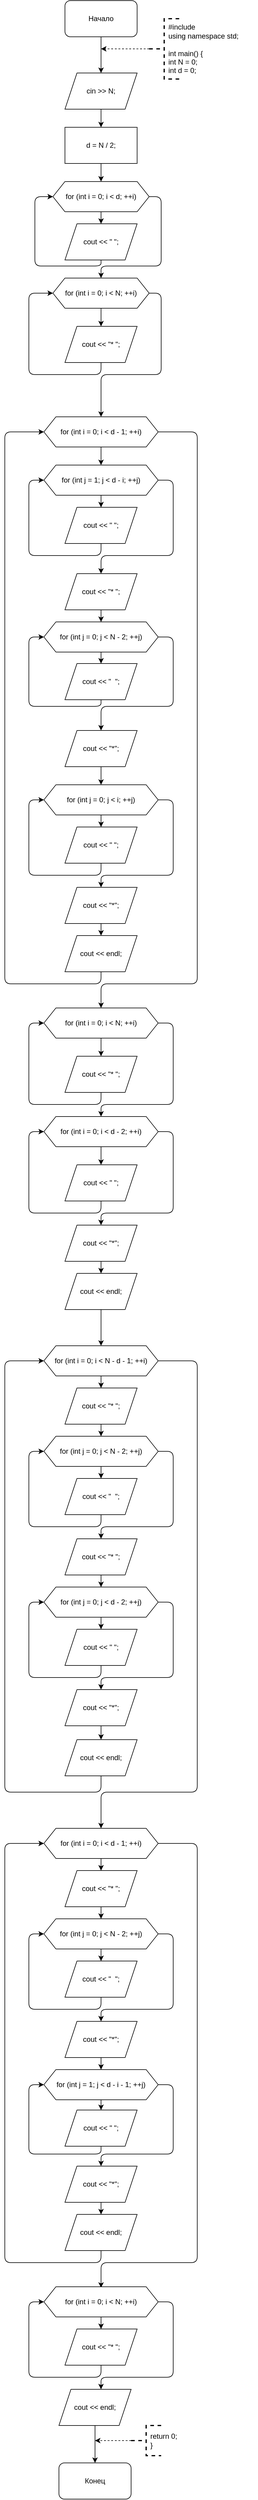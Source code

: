 <mxfile version="13.9.9" type="device"><diagram id="n40zAb88giddfgt1egTv" name="Страница 1"><mxGraphModel dx="1707" dy="987" grid="1" gridSize="10" guides="1" tooltips="1" connect="1" arrows="1" fold="1" page="1" pageScale="1" pageWidth="827" pageHeight="1169" math="0" shadow="0"><root><mxCell id="0"/><mxCell id="1" parent="0"/><mxCell id="HJaBAGuLUZN8oM18v5Si-8" style="edgeStyle=orthogonalEdgeStyle;rounded=0;orthogonalLoop=1;jettySize=auto;html=1;" edge="1" parent="1" source="HJaBAGuLUZN8oM18v5Si-1" target="HJaBAGuLUZN8oM18v5Si-2"><mxGeometry relative="1" as="geometry"/></mxCell><mxCell id="HJaBAGuLUZN8oM18v5Si-1" value="Начало" style="rounded=1;whiteSpace=wrap;html=1;" vertex="1" parent="1"><mxGeometry x="340" y="10" width="120" height="60" as="geometry"/></mxCell><mxCell id="HJaBAGuLUZN8oM18v5Si-9" style="edgeStyle=orthogonalEdgeStyle;rounded=0;orthogonalLoop=1;jettySize=auto;html=1;entryX=0.5;entryY=0;entryDx=0;entryDy=0;" edge="1" parent="1" source="HJaBAGuLUZN8oM18v5Si-2" target="HJaBAGuLUZN8oM18v5Si-3"><mxGeometry relative="1" as="geometry"/></mxCell><mxCell id="HJaBAGuLUZN8oM18v5Si-2" value="cin &amp;gt;&amp;gt; N;" style="shape=parallelogram;perimeter=parallelogramPerimeter;whiteSpace=wrap;html=1;fixedSize=1;" vertex="1" parent="1"><mxGeometry x="340" y="130" width="120" height="60" as="geometry"/></mxCell><mxCell id="HJaBAGuLUZN8oM18v5Si-10" style="edgeStyle=orthogonalEdgeStyle;rounded=0;orthogonalLoop=1;jettySize=auto;html=1;entryX=0.5;entryY=0;entryDx=0;entryDy=0;" edge="1" parent="1" source="HJaBAGuLUZN8oM18v5Si-3" target="HJaBAGuLUZN8oM18v5Si-4"><mxGeometry relative="1" as="geometry"/></mxCell><mxCell id="HJaBAGuLUZN8oM18v5Si-3" value="d = N / 2;" style="rounded=0;whiteSpace=wrap;html=1;" vertex="1" parent="1"><mxGeometry x="340" y="220" width="120" height="60" as="geometry"/></mxCell><mxCell id="HJaBAGuLUZN8oM18v5Si-11" style="edgeStyle=orthogonalEdgeStyle;rounded=0;orthogonalLoop=1;jettySize=auto;html=1;" edge="1" parent="1" source="HJaBAGuLUZN8oM18v5Si-4" target="HJaBAGuLUZN8oM18v5Si-5"><mxGeometry relative="1" as="geometry"/></mxCell><mxCell id="HJaBAGuLUZN8oM18v5Si-4" value="for (int i = 0; i &amp;lt; d; ++i)" style="shape=hexagon;perimeter=hexagonPerimeter2;whiteSpace=wrap;html=1;fixedSize=1;" vertex="1" parent="1"><mxGeometry x="320" y="310" width="160" height="50" as="geometry"/></mxCell><mxCell id="HJaBAGuLUZN8oM18v5Si-5" value="cout &amp;lt;&amp;lt; &quot; &quot;;" style="shape=parallelogram;perimeter=parallelogramPerimeter;whiteSpace=wrap;html=1;fixedSize=1;" vertex="1" parent="1"><mxGeometry x="340" y="380" width="120" height="60" as="geometry"/></mxCell><mxCell id="HJaBAGuLUZN8oM18v5Si-14" style="edgeStyle=orthogonalEdgeStyle;rounded=0;orthogonalLoop=1;jettySize=auto;html=1;" edge="1" parent="1" source="HJaBAGuLUZN8oM18v5Si-6" target="HJaBAGuLUZN8oM18v5Si-7"><mxGeometry relative="1" as="geometry"/></mxCell><mxCell id="HJaBAGuLUZN8oM18v5Si-6" value="for (int i = 0; i &amp;lt; N; ++i)" style="shape=hexagon;perimeter=hexagonPerimeter2;whiteSpace=wrap;html=1;fixedSize=1;" vertex="1" parent="1"><mxGeometry x="320" y="470" width="160" height="50" as="geometry"/></mxCell><mxCell id="HJaBAGuLUZN8oM18v5Si-7" value="cout &amp;lt;&amp;lt; &quot;* &quot;;" style="shape=parallelogram;perimeter=parallelogramPerimeter;whiteSpace=wrap;html=1;fixedSize=1;" vertex="1" parent="1"><mxGeometry x="340" y="550" width="120" height="60" as="geometry"/></mxCell><mxCell id="HJaBAGuLUZN8oM18v5Si-12" value="" style="endArrow=classic;html=1;exitX=0.5;exitY=1;exitDx=0;exitDy=0;entryX=0;entryY=0.5;entryDx=0;entryDy=0;" edge="1" parent="1" source="HJaBAGuLUZN8oM18v5Si-5" target="HJaBAGuLUZN8oM18v5Si-4"><mxGeometry width="50" height="50" relative="1" as="geometry"><mxPoint x="390" y="530" as="sourcePoint"/><mxPoint x="440" y="480" as="targetPoint"/><Array as="points"><mxPoint x="400" y="450"/><mxPoint x="290" y="450"/><mxPoint x="290" y="335"/></Array></mxGeometry></mxCell><mxCell id="HJaBAGuLUZN8oM18v5Si-13" value="" style="endArrow=classic;html=1;exitX=1;exitY=0.5;exitDx=0;exitDy=0;entryX=0.5;entryY=0;entryDx=0;entryDy=0;" edge="1" parent="1" source="HJaBAGuLUZN8oM18v5Si-4" target="HJaBAGuLUZN8oM18v5Si-6"><mxGeometry width="50" height="50" relative="1" as="geometry"><mxPoint x="390" y="530" as="sourcePoint"/><mxPoint x="440" y="480" as="targetPoint"/><Array as="points"><mxPoint x="500" y="335"/><mxPoint x="500" y="450"/><mxPoint x="400" y="450"/></Array></mxGeometry></mxCell><mxCell id="HJaBAGuLUZN8oM18v5Si-15" value="" style="endArrow=classic;html=1;exitX=0.5;exitY=1;exitDx=0;exitDy=0;entryX=0;entryY=0.5;entryDx=0;entryDy=0;" edge="1" parent="1" source="HJaBAGuLUZN8oM18v5Si-7" target="HJaBAGuLUZN8oM18v5Si-6"><mxGeometry width="50" height="50" relative="1" as="geometry"><mxPoint x="390" y="730" as="sourcePoint"/><mxPoint x="440" y="680" as="targetPoint"/><Array as="points"><mxPoint x="400" y="630"/><mxPoint x="280" y="630"/><mxPoint x="280" y="495"/></Array></mxGeometry></mxCell><mxCell id="HJaBAGuLUZN8oM18v5Si-21" style="edgeStyle=orthogonalEdgeStyle;rounded=0;orthogonalLoop=1;jettySize=auto;html=1;" edge="1" parent="1" source="HJaBAGuLUZN8oM18v5Si-16" target="HJaBAGuLUZN8oM18v5Si-19"><mxGeometry relative="1" as="geometry"/></mxCell><mxCell id="HJaBAGuLUZN8oM18v5Si-16" value="for (int i = 0; i &amp;lt; d - 1; ++i)" style="shape=hexagon;perimeter=hexagonPerimeter2;whiteSpace=wrap;html=1;fixedSize=1;" vertex="1" parent="1"><mxGeometry x="305" y="700" width="190" height="50" as="geometry"/></mxCell><mxCell id="HJaBAGuLUZN8oM18v5Si-17" value="" style="endArrow=classic;html=1;exitX=1;exitY=0.5;exitDx=0;exitDy=0;entryX=0.5;entryY=0;entryDx=0;entryDy=0;" edge="1" parent="1" source="HJaBAGuLUZN8oM18v5Si-6" target="HJaBAGuLUZN8oM18v5Si-16"><mxGeometry width="50" height="50" relative="1" as="geometry"><mxPoint x="390" y="730" as="sourcePoint"/><mxPoint x="440" y="680" as="targetPoint"/><Array as="points"><mxPoint x="500" y="495"/><mxPoint x="500" y="630"/><mxPoint x="400" y="630"/></Array></mxGeometry></mxCell><mxCell id="HJaBAGuLUZN8oM18v5Si-22" style="edgeStyle=orthogonalEdgeStyle;rounded=0;orthogonalLoop=1;jettySize=auto;html=1;" edge="1" parent="1" source="HJaBAGuLUZN8oM18v5Si-19" target="HJaBAGuLUZN8oM18v5Si-20"><mxGeometry relative="1" as="geometry"/></mxCell><mxCell id="HJaBAGuLUZN8oM18v5Si-19" value="for (int j = 1; j &amp;lt; d - i; ++j)" style="shape=hexagon;perimeter=hexagonPerimeter2;whiteSpace=wrap;html=1;fixedSize=1;" vertex="1" parent="1"><mxGeometry x="305" y="780" width="190" height="50" as="geometry"/></mxCell><mxCell id="HJaBAGuLUZN8oM18v5Si-20" value="cout &amp;lt;&amp;lt; &quot; &quot;;" style="shape=parallelogram;perimeter=parallelogramPerimeter;whiteSpace=wrap;html=1;fixedSize=1;" vertex="1" parent="1"><mxGeometry x="340" y="850" width="120" height="60" as="geometry"/></mxCell><mxCell id="HJaBAGuLUZN8oM18v5Si-23" value="" style="endArrow=classic;html=1;exitX=0.5;exitY=1;exitDx=0;exitDy=0;entryX=0;entryY=0.5;entryDx=0;entryDy=0;" edge="1" parent="1" source="HJaBAGuLUZN8oM18v5Si-20" target="HJaBAGuLUZN8oM18v5Si-19"><mxGeometry width="50" height="50" relative="1" as="geometry"><mxPoint x="390" y="1030" as="sourcePoint"/><mxPoint x="440" y="980" as="targetPoint"/><Array as="points"><mxPoint x="400" y="930"/><mxPoint x="280" y="930"/><mxPoint x="280" y="805"/></Array></mxGeometry></mxCell><mxCell id="HJaBAGuLUZN8oM18v5Si-24" value="" style="endArrow=classic;html=1;exitX=1;exitY=0.5;exitDx=0;exitDy=0;" edge="1" parent="1" source="HJaBAGuLUZN8oM18v5Si-19"><mxGeometry width="50" height="50" relative="1" as="geometry"><mxPoint x="390" y="930" as="sourcePoint"/><mxPoint x="400" y="960" as="targetPoint"/><Array as="points"><mxPoint x="520" y="805"/><mxPoint x="520" y="930"/><mxPoint x="400" y="930"/></Array></mxGeometry></mxCell><mxCell id="HJaBAGuLUZN8oM18v5Si-27" style="edgeStyle=orthogonalEdgeStyle;rounded=0;orthogonalLoop=1;jettySize=auto;html=1;" edge="1" parent="1" source="HJaBAGuLUZN8oM18v5Si-25" target="HJaBAGuLUZN8oM18v5Si-26"><mxGeometry relative="1" as="geometry"/></mxCell><mxCell id="HJaBAGuLUZN8oM18v5Si-25" value="cout &amp;lt;&amp;lt; &quot;* &quot;;" style="shape=parallelogram;perimeter=parallelogramPerimeter;whiteSpace=wrap;html=1;fixedSize=1;" vertex="1" parent="1"><mxGeometry x="340" y="960" width="120" height="60" as="geometry"/></mxCell><mxCell id="HJaBAGuLUZN8oM18v5Si-30" style="edgeStyle=orthogonalEdgeStyle;rounded=0;orthogonalLoop=1;jettySize=auto;html=1;entryX=0.5;entryY=0;entryDx=0;entryDy=0;" edge="1" parent="1" source="HJaBAGuLUZN8oM18v5Si-26" target="HJaBAGuLUZN8oM18v5Si-28"><mxGeometry relative="1" as="geometry"/></mxCell><mxCell id="HJaBAGuLUZN8oM18v5Si-26" value="for (int j = 0; j &amp;lt; N - 2; ++j)" style="shape=hexagon;perimeter=hexagonPerimeter2;whiteSpace=wrap;html=1;fixedSize=1;" vertex="1" parent="1"><mxGeometry x="305" y="1040" width="190" height="50" as="geometry"/></mxCell><mxCell id="HJaBAGuLUZN8oM18v5Si-28" value="cout &amp;lt;&amp;lt; &quot;&amp;nbsp; &quot;;" style="shape=parallelogram;perimeter=parallelogramPerimeter;whiteSpace=wrap;html=1;fixedSize=1;" vertex="1" parent="1"><mxGeometry x="340" y="1109" width="120" height="60" as="geometry"/></mxCell><mxCell id="HJaBAGuLUZN8oM18v5Si-37" style="edgeStyle=orthogonalEdgeStyle;rounded=0;orthogonalLoop=1;jettySize=auto;html=1;entryX=0.5;entryY=0;entryDx=0;entryDy=0;" edge="1" parent="1" source="HJaBAGuLUZN8oM18v5Si-29" target="HJaBAGuLUZN8oM18v5Si-33"><mxGeometry relative="1" as="geometry"/></mxCell><mxCell id="HJaBAGuLUZN8oM18v5Si-29" value="cout &amp;lt;&amp;lt; &quot;*&quot;;" style="shape=parallelogram;perimeter=parallelogramPerimeter;whiteSpace=wrap;html=1;fixedSize=1;" vertex="1" parent="1"><mxGeometry x="340" y="1220" width="120" height="60" as="geometry"/></mxCell><mxCell id="HJaBAGuLUZN8oM18v5Si-31" value="" style="endArrow=classic;html=1;exitX=0.5;exitY=1;exitDx=0;exitDy=0;entryX=0;entryY=0.5;entryDx=0;entryDy=0;" edge="1" parent="1" source="HJaBAGuLUZN8oM18v5Si-28" target="HJaBAGuLUZN8oM18v5Si-26"><mxGeometry width="50" height="50" relative="1" as="geometry"><mxPoint x="390" y="1230" as="sourcePoint"/><mxPoint x="440" y="1180" as="targetPoint"/><Array as="points"><mxPoint x="400" y="1180"/><mxPoint x="280" y="1180"/><mxPoint x="280" y="1065"/></Array></mxGeometry></mxCell><mxCell id="HJaBAGuLUZN8oM18v5Si-32" value="" style="endArrow=classic;html=1;exitX=1;exitY=0.5;exitDx=0;exitDy=0;entryX=0.5;entryY=0;entryDx=0;entryDy=0;" edge="1" parent="1" source="HJaBAGuLUZN8oM18v5Si-26" target="HJaBAGuLUZN8oM18v5Si-29"><mxGeometry width="50" height="50" relative="1" as="geometry"><mxPoint x="390" y="1230" as="sourcePoint"/><mxPoint x="440" y="1180" as="targetPoint"/><Array as="points"><mxPoint x="520" y="1065"/><mxPoint x="520" y="1180"/><mxPoint x="400" y="1180"/></Array></mxGeometry></mxCell><mxCell id="HJaBAGuLUZN8oM18v5Si-38" style="edgeStyle=orthogonalEdgeStyle;rounded=0;orthogonalLoop=1;jettySize=auto;html=1;" edge="1" parent="1" source="HJaBAGuLUZN8oM18v5Si-33" target="HJaBAGuLUZN8oM18v5Si-34"><mxGeometry relative="1" as="geometry"/></mxCell><mxCell id="HJaBAGuLUZN8oM18v5Si-33" value="for (int j = 0; j &amp;lt; i; ++j)" style="shape=hexagon;perimeter=hexagonPerimeter2;whiteSpace=wrap;html=1;fixedSize=1;" vertex="1" parent="1"><mxGeometry x="305" y="1310" width="190" height="50" as="geometry"/></mxCell><mxCell id="HJaBAGuLUZN8oM18v5Si-34" value="cout &amp;lt;&amp;lt; &quot; &quot;;" style="shape=parallelogram;perimeter=parallelogramPerimeter;whiteSpace=wrap;html=1;fixedSize=1;" vertex="1" parent="1"><mxGeometry x="340" y="1380" width="120" height="60" as="geometry"/></mxCell><mxCell id="HJaBAGuLUZN8oM18v5Si-41" style="edgeStyle=orthogonalEdgeStyle;rounded=0;orthogonalLoop=1;jettySize=auto;html=1;" edge="1" parent="1" source="HJaBAGuLUZN8oM18v5Si-35" target="HJaBAGuLUZN8oM18v5Si-36"><mxGeometry relative="1" as="geometry"/></mxCell><mxCell id="HJaBAGuLUZN8oM18v5Si-35" value="cout &amp;lt;&amp;lt; &quot;*&quot;;" style="shape=parallelogram;perimeter=parallelogramPerimeter;whiteSpace=wrap;html=1;fixedSize=1;" vertex="1" parent="1"><mxGeometry x="340" y="1480" width="120" height="60" as="geometry"/></mxCell><mxCell id="HJaBAGuLUZN8oM18v5Si-36" value="cout &amp;lt;&amp;lt; endl;" style="shape=parallelogram;perimeter=parallelogramPerimeter;whiteSpace=wrap;html=1;fixedSize=1;" vertex="1" parent="1"><mxGeometry x="340" y="1560" width="120" height="60" as="geometry"/></mxCell><mxCell id="HJaBAGuLUZN8oM18v5Si-39" value="" style="endArrow=classic;html=1;exitX=0.5;exitY=1;exitDx=0;exitDy=0;entryX=0;entryY=0.5;entryDx=0;entryDy=0;" edge="1" parent="1" source="HJaBAGuLUZN8oM18v5Si-34" target="HJaBAGuLUZN8oM18v5Si-33"><mxGeometry width="50" height="50" relative="1" as="geometry"><mxPoint x="390" y="1460" as="sourcePoint"/><mxPoint x="440" y="1410" as="targetPoint"/><Array as="points"><mxPoint x="400" y="1460"/><mxPoint x="280" y="1460"/><mxPoint x="280" y="1335"/></Array></mxGeometry></mxCell><mxCell id="HJaBAGuLUZN8oM18v5Si-40" value="" style="endArrow=classic;html=1;exitX=1;exitY=0.5;exitDx=0;exitDy=0;entryX=0.5;entryY=0;entryDx=0;entryDy=0;" edge="1" parent="1" source="HJaBAGuLUZN8oM18v5Si-33" target="HJaBAGuLUZN8oM18v5Si-35"><mxGeometry width="50" height="50" relative="1" as="geometry"><mxPoint x="390" y="1460" as="sourcePoint"/><mxPoint x="440" y="1410" as="targetPoint"/><Array as="points"><mxPoint x="520" y="1335"/><mxPoint x="520" y="1460"/><mxPoint x="400" y="1460"/></Array></mxGeometry></mxCell><mxCell id="HJaBAGuLUZN8oM18v5Si-42" value="" style="endArrow=classic;html=1;exitX=0.5;exitY=1;exitDx=0;exitDy=0;entryX=0;entryY=0.5;entryDx=0;entryDy=0;" edge="1" parent="1" source="HJaBAGuLUZN8oM18v5Si-36" target="HJaBAGuLUZN8oM18v5Si-16"><mxGeometry width="50" height="50" relative="1" as="geometry"><mxPoint x="390" y="1560" as="sourcePoint"/><mxPoint x="440" y="1510" as="targetPoint"/><Array as="points"><mxPoint x="400" y="1640"/><mxPoint x="240" y="1640"/><mxPoint x="240" y="725"/></Array></mxGeometry></mxCell><mxCell id="HJaBAGuLUZN8oM18v5Si-43" value="" style="endArrow=classic;html=1;exitX=1;exitY=0.5;exitDx=0;exitDy=0;" edge="1" parent="1" source="HJaBAGuLUZN8oM18v5Si-16"><mxGeometry width="50" height="50" relative="1" as="geometry"><mxPoint x="390" y="880" as="sourcePoint"/><mxPoint x="400" y="1680" as="targetPoint"/><Array as="points"><mxPoint x="560" y="725"/><mxPoint x="560" y="1640"/><mxPoint x="400" y="1640"/></Array></mxGeometry></mxCell><mxCell id="HJaBAGuLUZN8oM18v5Si-46" style="edgeStyle=orthogonalEdgeStyle;rounded=0;orthogonalLoop=1;jettySize=auto;html=1;" edge="1" parent="1" source="HJaBAGuLUZN8oM18v5Si-44" target="HJaBAGuLUZN8oM18v5Si-45"><mxGeometry relative="1" as="geometry"/></mxCell><mxCell id="HJaBAGuLUZN8oM18v5Si-44" value="for (int i = 0; i &amp;lt; N; ++i)" style="shape=hexagon;perimeter=hexagonPerimeter2;whiteSpace=wrap;html=1;fixedSize=1;" vertex="1" parent="1"><mxGeometry x="305" y="1680" width="190" height="50" as="geometry"/></mxCell><mxCell id="HJaBAGuLUZN8oM18v5Si-45" value="cout &amp;lt;&amp;lt; &quot;* &quot;;" style="shape=parallelogram;perimeter=parallelogramPerimeter;whiteSpace=wrap;html=1;fixedSize=1;" vertex="1" parent="1"><mxGeometry x="340" y="1760" width="120" height="60" as="geometry"/></mxCell><mxCell id="HJaBAGuLUZN8oM18v5Si-47" value="" style="endArrow=classic;html=1;exitX=0.5;exitY=1;exitDx=0;exitDy=0;entryX=0;entryY=0.5;entryDx=0;entryDy=0;" edge="1" parent="1" source="HJaBAGuLUZN8oM18v5Si-45" target="HJaBAGuLUZN8oM18v5Si-44"><mxGeometry width="50" height="50" relative="1" as="geometry"><mxPoint x="390" y="1800" as="sourcePoint"/><mxPoint x="440" y="1750" as="targetPoint"/><Array as="points"><mxPoint x="400" y="1840"/><mxPoint x="280" y="1840"/><mxPoint x="280" y="1705"/></Array></mxGeometry></mxCell><mxCell id="HJaBAGuLUZN8oM18v5Si-48" value="" style="endArrow=classic;html=1;exitX=1;exitY=0.5;exitDx=0;exitDy=0;" edge="1" parent="1" source="HJaBAGuLUZN8oM18v5Si-44"><mxGeometry width="50" height="50" relative="1" as="geometry"><mxPoint x="390" y="1800" as="sourcePoint"/><mxPoint x="400" y="1860" as="targetPoint"/><Array as="points"><mxPoint x="520" y="1705"/><mxPoint x="520" y="1840"/><mxPoint x="400" y="1840"/></Array></mxGeometry></mxCell><mxCell id="HJaBAGuLUZN8oM18v5Si-51" style="edgeStyle=orthogonalEdgeStyle;rounded=0;orthogonalLoop=1;jettySize=auto;html=1;" edge="1" parent="1" source="HJaBAGuLUZN8oM18v5Si-49" target="HJaBAGuLUZN8oM18v5Si-50"><mxGeometry relative="1" as="geometry"/></mxCell><mxCell id="HJaBAGuLUZN8oM18v5Si-49" value="for (int i = 0; i &amp;lt; d - 2; ++i)" style="shape=hexagon;perimeter=hexagonPerimeter2;whiteSpace=wrap;html=1;fixedSize=1;" vertex="1" parent="1"><mxGeometry x="305" y="1860" width="190" height="50" as="geometry"/></mxCell><mxCell id="HJaBAGuLUZN8oM18v5Si-50" value="cout &amp;lt;&amp;lt; &quot; &quot;;" style="shape=parallelogram;perimeter=parallelogramPerimeter;whiteSpace=wrap;html=1;fixedSize=1;" vertex="1" parent="1"><mxGeometry x="340" y="1940" width="120" height="60" as="geometry"/></mxCell><mxCell id="HJaBAGuLUZN8oM18v5Si-52" value="" style="endArrow=classic;html=1;exitX=0.5;exitY=1;exitDx=0;exitDy=0;entryX=0;entryY=0.5;entryDx=0;entryDy=0;" edge="1" parent="1" source="HJaBAGuLUZN8oM18v5Si-50" target="HJaBAGuLUZN8oM18v5Si-49"><mxGeometry width="50" height="50" relative="1" as="geometry"><mxPoint x="390" y="1930" as="sourcePoint"/><mxPoint x="440" y="1880" as="targetPoint"/><Array as="points"><mxPoint x="400" y="2020"/><mxPoint x="280" y="2020"/><mxPoint x="280" y="1885"/></Array></mxGeometry></mxCell><mxCell id="HJaBAGuLUZN8oM18v5Si-53" value="" style="endArrow=classic;html=1;exitX=1;exitY=0.5;exitDx=0;exitDy=0;" edge="1" parent="1" source="HJaBAGuLUZN8oM18v5Si-49"><mxGeometry width="50" height="50" relative="1" as="geometry"><mxPoint x="390" y="1930" as="sourcePoint"/><mxPoint x="400" y="2040" as="targetPoint"/><Array as="points"><mxPoint x="520" y="1885"/><mxPoint x="520" y="2020"/><mxPoint x="400" y="2020"/></Array></mxGeometry></mxCell><mxCell id="HJaBAGuLUZN8oM18v5Si-56" style="edgeStyle=orthogonalEdgeStyle;rounded=0;orthogonalLoop=1;jettySize=auto;html=1;" edge="1" parent="1" source="HJaBAGuLUZN8oM18v5Si-54" target="HJaBAGuLUZN8oM18v5Si-55"><mxGeometry relative="1" as="geometry"/></mxCell><mxCell id="HJaBAGuLUZN8oM18v5Si-54" value="cout &amp;lt;&amp;lt; &quot;*&quot;;" style="shape=parallelogram;perimeter=parallelogramPerimeter;whiteSpace=wrap;html=1;fixedSize=1;" vertex="1" parent="1"><mxGeometry x="340" y="2040" width="120" height="60" as="geometry"/></mxCell><mxCell id="HJaBAGuLUZN8oM18v5Si-59" style="edgeStyle=orthogonalEdgeStyle;rounded=0;orthogonalLoop=1;jettySize=auto;html=1;entryX=0.5;entryY=0;entryDx=0;entryDy=0;" edge="1" parent="1" source="HJaBAGuLUZN8oM18v5Si-55" target="HJaBAGuLUZN8oM18v5Si-58"><mxGeometry relative="1" as="geometry"/></mxCell><mxCell id="HJaBAGuLUZN8oM18v5Si-55" value="cout &amp;lt;&amp;lt; endl;" style="shape=parallelogram;perimeter=parallelogramPerimeter;whiteSpace=wrap;html=1;fixedSize=1;" vertex="1" parent="1"><mxGeometry x="340" y="2120" width="120" height="60" as="geometry"/></mxCell><mxCell id="HJaBAGuLUZN8oM18v5Si-63" style="edgeStyle=orthogonalEdgeStyle;rounded=0;orthogonalLoop=1;jettySize=auto;html=1;" edge="1" parent="1" source="HJaBAGuLUZN8oM18v5Si-58" target="HJaBAGuLUZN8oM18v5Si-60"><mxGeometry relative="1" as="geometry"/></mxCell><mxCell id="HJaBAGuLUZN8oM18v5Si-58" value="for (int i = 0; i &amp;lt; N - d - 1; ++i)" style="shape=hexagon;perimeter=hexagonPerimeter2;whiteSpace=wrap;html=1;fixedSize=1;" vertex="1" parent="1"><mxGeometry x="305" y="2240" width="190" height="50" as="geometry"/></mxCell><mxCell id="HJaBAGuLUZN8oM18v5Si-64" style="edgeStyle=orthogonalEdgeStyle;rounded=0;orthogonalLoop=1;jettySize=auto;html=1;" edge="1" parent="1" source="HJaBAGuLUZN8oM18v5Si-60" target="HJaBAGuLUZN8oM18v5Si-61"><mxGeometry relative="1" as="geometry"/></mxCell><mxCell id="HJaBAGuLUZN8oM18v5Si-60" value="cout &amp;lt;&amp;lt; &quot;* &quot;;" style="shape=parallelogram;perimeter=parallelogramPerimeter;whiteSpace=wrap;html=1;fixedSize=1;" vertex="1" parent="1"><mxGeometry x="340" y="2310" width="120" height="60" as="geometry"/></mxCell><mxCell id="HJaBAGuLUZN8oM18v5Si-65" style="edgeStyle=orthogonalEdgeStyle;rounded=0;orthogonalLoop=1;jettySize=auto;html=1;" edge="1" parent="1" source="HJaBAGuLUZN8oM18v5Si-61" target="HJaBAGuLUZN8oM18v5Si-62"><mxGeometry relative="1" as="geometry"/></mxCell><mxCell id="HJaBAGuLUZN8oM18v5Si-61" value="for (int j = 0; j &amp;lt; N - 2; ++j)" style="shape=hexagon;perimeter=hexagonPerimeter2;whiteSpace=wrap;html=1;fixedSize=1;" vertex="1" parent="1"><mxGeometry x="305" y="2390" width="190" height="50" as="geometry"/></mxCell><mxCell id="HJaBAGuLUZN8oM18v5Si-62" value="cout &amp;lt;&amp;lt; &quot;&amp;nbsp; &quot;;" style="shape=parallelogram;perimeter=parallelogramPerimeter;whiteSpace=wrap;html=1;fixedSize=1;" vertex="1" parent="1"><mxGeometry x="340" y="2460" width="120" height="60" as="geometry"/></mxCell><mxCell id="HJaBAGuLUZN8oM18v5Si-66" value="" style="endArrow=classic;html=1;exitX=0.5;exitY=1;exitDx=0;exitDy=0;entryX=0;entryY=0.5;entryDx=0;entryDy=0;" edge="1" parent="1" source="HJaBAGuLUZN8oM18v5Si-62" target="HJaBAGuLUZN8oM18v5Si-61"><mxGeometry width="50" height="50" relative="1" as="geometry"><mxPoint x="390" y="2420" as="sourcePoint"/><mxPoint x="440" y="2370" as="targetPoint"/><Array as="points"><mxPoint x="400" y="2540"/><mxPoint x="280" y="2540"/><mxPoint x="280" y="2415"/></Array></mxGeometry></mxCell><mxCell id="HJaBAGuLUZN8oM18v5Si-70" style="edgeStyle=orthogonalEdgeStyle;rounded=0;orthogonalLoop=1;jettySize=auto;html=1;" edge="1" parent="1" source="HJaBAGuLUZN8oM18v5Si-67" target="HJaBAGuLUZN8oM18v5Si-69"><mxGeometry relative="1" as="geometry"/></mxCell><mxCell id="HJaBAGuLUZN8oM18v5Si-67" value="cout &amp;lt;&amp;lt; &quot;* &quot;;" style="shape=parallelogram;perimeter=parallelogramPerimeter;whiteSpace=wrap;html=1;fixedSize=1;" vertex="1" parent="1"><mxGeometry x="340" y="2560" width="120" height="60" as="geometry"/></mxCell><mxCell id="HJaBAGuLUZN8oM18v5Si-68" value="" style="endArrow=classic;html=1;exitX=1;exitY=0.5;exitDx=0;exitDy=0;entryX=0.5;entryY=0;entryDx=0;entryDy=0;" edge="1" parent="1" source="HJaBAGuLUZN8oM18v5Si-61" target="HJaBAGuLUZN8oM18v5Si-67"><mxGeometry width="50" height="50" relative="1" as="geometry"><mxPoint x="390" y="2520" as="sourcePoint"/><mxPoint x="440" y="2470" as="targetPoint"/><Array as="points"><mxPoint x="520" y="2415"/><mxPoint x="520" y="2540"/><mxPoint x="400" y="2540"/></Array></mxGeometry></mxCell><mxCell id="HJaBAGuLUZN8oM18v5Si-72" style="edgeStyle=orthogonalEdgeStyle;rounded=0;orthogonalLoop=1;jettySize=auto;html=1;" edge="1" parent="1" source="HJaBAGuLUZN8oM18v5Si-69" target="HJaBAGuLUZN8oM18v5Si-71"><mxGeometry relative="1" as="geometry"/></mxCell><mxCell id="HJaBAGuLUZN8oM18v5Si-69" value="for (int j = 0; j &amp;lt; d - 2; ++j)" style="shape=hexagon;perimeter=hexagonPerimeter2;whiteSpace=wrap;html=1;fixedSize=1;" vertex="1" parent="1"><mxGeometry x="305" y="2640" width="190" height="50" as="geometry"/></mxCell><mxCell id="HJaBAGuLUZN8oM18v5Si-71" value="cout &amp;lt;&amp;lt; &quot; &quot;;" style="shape=parallelogram;perimeter=parallelogramPerimeter;whiteSpace=wrap;html=1;fixedSize=1;" vertex="1" parent="1"><mxGeometry x="340" y="2710" width="120" height="60" as="geometry"/></mxCell><mxCell id="HJaBAGuLUZN8oM18v5Si-75" style="edgeStyle=orthogonalEdgeStyle;rounded=0;orthogonalLoop=1;jettySize=auto;html=1;entryX=0.5;entryY=0;entryDx=0;entryDy=0;" edge="1" parent="1" source="HJaBAGuLUZN8oM18v5Si-73" target="HJaBAGuLUZN8oM18v5Si-74"><mxGeometry relative="1" as="geometry"/></mxCell><mxCell id="HJaBAGuLUZN8oM18v5Si-73" value="cout &amp;lt;&amp;lt; &quot;*&quot;;" style="shape=parallelogram;perimeter=parallelogramPerimeter;whiteSpace=wrap;html=1;fixedSize=1;" vertex="1" parent="1"><mxGeometry x="340" y="2810" width="120" height="60" as="geometry"/></mxCell><mxCell id="HJaBAGuLUZN8oM18v5Si-74" value="cout &amp;lt;&amp;lt; endl;" style="shape=parallelogram;perimeter=parallelogramPerimeter;whiteSpace=wrap;html=1;fixedSize=1;" vertex="1" parent="1"><mxGeometry x="340" y="2893" width="120" height="60" as="geometry"/></mxCell><mxCell id="HJaBAGuLUZN8oM18v5Si-76" value="" style="endArrow=classic;html=1;exitX=0.5;exitY=1;exitDx=0;exitDy=0;entryX=0;entryY=0.5;entryDx=0;entryDy=0;" edge="1" parent="1" source="HJaBAGuLUZN8oM18v5Si-71" target="HJaBAGuLUZN8oM18v5Si-69"><mxGeometry width="50" height="50" relative="1" as="geometry"><mxPoint x="390" y="2790" as="sourcePoint"/><mxPoint x="440" y="2740" as="targetPoint"/><Array as="points"><mxPoint x="400" y="2790"/><mxPoint x="280" y="2790"/><mxPoint x="280" y="2665"/></Array></mxGeometry></mxCell><mxCell id="HJaBAGuLUZN8oM18v5Si-77" value="" style="endArrow=classic;html=1;exitX=1;exitY=0.5;exitDx=0;exitDy=0;entryX=0.5;entryY=0;entryDx=0;entryDy=0;" edge="1" parent="1" source="HJaBAGuLUZN8oM18v5Si-69" target="HJaBAGuLUZN8oM18v5Si-73"><mxGeometry width="50" height="50" relative="1" as="geometry"><mxPoint x="390" y="2790" as="sourcePoint"/><mxPoint x="440" y="2740" as="targetPoint"/><Array as="points"><mxPoint x="520" y="2665"/><mxPoint x="520" y="2790"/><mxPoint x="400" y="2790"/></Array></mxGeometry></mxCell><mxCell id="HJaBAGuLUZN8oM18v5Si-78" value="" style="endArrow=classic;html=1;exitX=0.5;exitY=1;exitDx=0;exitDy=0;entryX=0;entryY=0.5;entryDx=0;entryDy=0;" edge="1" parent="1" source="HJaBAGuLUZN8oM18v5Si-74" target="HJaBAGuLUZN8oM18v5Si-58"><mxGeometry width="50" height="50" relative="1" as="geometry"><mxPoint x="390" y="2890" as="sourcePoint"/><mxPoint x="440" y="2840" as="targetPoint"/><Array as="points"><mxPoint x="400" y="2980"/><mxPoint x="240" y="2980"/><mxPoint x="240" y="2265"/></Array></mxGeometry></mxCell><mxCell id="HJaBAGuLUZN8oM18v5Si-79" value="" style="endArrow=classic;html=1;exitX=1;exitY=0.5;exitDx=0;exitDy=0;" edge="1" parent="1" source="HJaBAGuLUZN8oM18v5Si-58"><mxGeometry width="50" height="50" relative="1" as="geometry"><mxPoint x="390" y="2770" as="sourcePoint"/><mxPoint x="400" y="3040" as="targetPoint"/><Array as="points"><mxPoint x="560" y="2265"/><mxPoint x="560" y="2980"/><mxPoint x="400" y="2980"/></Array></mxGeometry></mxCell><mxCell id="HJaBAGuLUZN8oM18v5Si-84" style="edgeStyle=orthogonalEdgeStyle;rounded=0;orthogonalLoop=1;jettySize=auto;html=1;" edge="1" parent="1" source="HJaBAGuLUZN8oM18v5Si-80" target="HJaBAGuLUZN8oM18v5Si-81"><mxGeometry relative="1" as="geometry"/></mxCell><mxCell id="HJaBAGuLUZN8oM18v5Si-80" value="for (int i = 0; i &amp;lt; d - 1; ++i)" style="shape=hexagon;perimeter=hexagonPerimeter2;whiteSpace=wrap;html=1;fixedSize=1;" vertex="1" parent="1"><mxGeometry x="305" y="3040" width="190" height="50" as="geometry"/></mxCell><mxCell id="HJaBAGuLUZN8oM18v5Si-85" style="edgeStyle=orthogonalEdgeStyle;rounded=0;orthogonalLoop=1;jettySize=auto;html=1;" edge="1" parent="1" source="HJaBAGuLUZN8oM18v5Si-81" target="HJaBAGuLUZN8oM18v5Si-82"><mxGeometry relative="1" as="geometry"/></mxCell><mxCell id="HJaBAGuLUZN8oM18v5Si-81" value="cout &amp;lt;&amp;lt; &quot;* &quot;;" style="shape=parallelogram;perimeter=parallelogramPerimeter;whiteSpace=wrap;html=1;fixedSize=1;" vertex="1" parent="1"><mxGeometry x="340" y="3110" width="120" height="60" as="geometry"/></mxCell><mxCell id="HJaBAGuLUZN8oM18v5Si-86" style="edgeStyle=orthogonalEdgeStyle;rounded=0;orthogonalLoop=1;jettySize=auto;html=1;" edge="1" parent="1" source="HJaBAGuLUZN8oM18v5Si-82" target="HJaBAGuLUZN8oM18v5Si-83"><mxGeometry relative="1" as="geometry"/></mxCell><mxCell id="HJaBAGuLUZN8oM18v5Si-82" value="for (int j = 0; j &amp;lt; N - 2; ++j)" style="shape=hexagon;perimeter=hexagonPerimeter2;whiteSpace=wrap;html=1;fixedSize=1;" vertex="1" parent="1"><mxGeometry x="305" y="3190" width="190" height="50" as="geometry"/></mxCell><mxCell id="HJaBAGuLUZN8oM18v5Si-83" value="cout &amp;lt;&amp;lt; &quot;&amp;nbsp; &quot;;" style="shape=parallelogram;perimeter=parallelogramPerimeter;whiteSpace=wrap;html=1;fixedSize=1;" vertex="1" parent="1"><mxGeometry x="340" y="3260" width="120" height="60" as="geometry"/></mxCell><mxCell id="HJaBAGuLUZN8oM18v5Si-91" style="edgeStyle=orthogonalEdgeStyle;rounded=0;orthogonalLoop=1;jettySize=auto;html=1;" edge="1" parent="1" source="HJaBAGuLUZN8oM18v5Si-87" target="HJaBAGuLUZN8oM18v5Si-90"><mxGeometry relative="1" as="geometry"/></mxCell><mxCell id="HJaBAGuLUZN8oM18v5Si-87" value="cout &amp;lt;&amp;lt; &quot;*&quot;;" style="shape=parallelogram;perimeter=parallelogramPerimeter;whiteSpace=wrap;html=1;fixedSize=1;" vertex="1" parent="1"><mxGeometry x="340" y="3360" width="120" height="60" as="geometry"/></mxCell><mxCell id="HJaBAGuLUZN8oM18v5Si-88" value="" style="endArrow=classic;html=1;exitX=0.5;exitY=1;exitDx=0;exitDy=0;entryX=0;entryY=0.5;entryDx=0;entryDy=0;" edge="1" parent="1" source="HJaBAGuLUZN8oM18v5Si-83" target="HJaBAGuLUZN8oM18v5Si-82"><mxGeometry width="50" height="50" relative="1" as="geometry"><mxPoint x="390" y="3400" as="sourcePoint"/><mxPoint x="440" y="3350" as="targetPoint"/><Array as="points"><mxPoint x="400" y="3340"/><mxPoint x="280" y="3340"/><mxPoint x="280" y="3215"/></Array></mxGeometry></mxCell><mxCell id="HJaBAGuLUZN8oM18v5Si-89" value="" style="endArrow=classic;html=1;exitX=1;exitY=0.5;exitDx=0;exitDy=0;entryX=0.5;entryY=0;entryDx=0;entryDy=0;" edge="1" parent="1" source="HJaBAGuLUZN8oM18v5Si-82" target="HJaBAGuLUZN8oM18v5Si-87"><mxGeometry width="50" height="50" relative="1" as="geometry"><mxPoint x="390" y="3400" as="sourcePoint"/><mxPoint x="440" y="3350" as="targetPoint"/><Array as="points"><mxPoint x="520" y="3215"/><mxPoint x="520" y="3340"/><mxPoint x="400" y="3340"/></Array></mxGeometry></mxCell><mxCell id="HJaBAGuLUZN8oM18v5Si-93" style="edgeStyle=orthogonalEdgeStyle;rounded=0;orthogonalLoop=1;jettySize=auto;html=1;entryX=0.5;entryY=0;entryDx=0;entryDy=0;" edge="1" parent="1" source="HJaBAGuLUZN8oM18v5Si-90" target="HJaBAGuLUZN8oM18v5Si-92"><mxGeometry relative="1" as="geometry"/></mxCell><mxCell id="HJaBAGuLUZN8oM18v5Si-90" value="for (int j = 1; j &amp;lt; d - i - 1; ++j)" style="shape=hexagon;perimeter=hexagonPerimeter2;whiteSpace=wrap;html=1;fixedSize=1;" vertex="1" parent="1"><mxGeometry x="305" y="3440" width="190" height="50" as="geometry"/></mxCell><mxCell id="HJaBAGuLUZN8oM18v5Si-92" value="cout &amp;lt;&amp;lt; &quot; &quot;;" style="shape=parallelogram;perimeter=parallelogramPerimeter;whiteSpace=wrap;html=1;fixedSize=1;" vertex="1" parent="1"><mxGeometry x="340" y="3507" width="120" height="60" as="geometry"/></mxCell><mxCell id="HJaBAGuLUZN8oM18v5Si-96" style="edgeStyle=orthogonalEdgeStyle;rounded=0;orthogonalLoop=1;jettySize=auto;html=1;entryX=0.5;entryY=0;entryDx=0;entryDy=0;" edge="1" parent="1" source="HJaBAGuLUZN8oM18v5Si-94" target="HJaBAGuLUZN8oM18v5Si-95"><mxGeometry relative="1" as="geometry"/></mxCell><mxCell id="HJaBAGuLUZN8oM18v5Si-94" value="cout &amp;lt;&amp;lt; &quot;*&quot;;" style="shape=parallelogram;perimeter=parallelogramPerimeter;whiteSpace=wrap;html=1;fixedSize=1;" vertex="1" parent="1"><mxGeometry x="340" y="3600" width="120" height="60" as="geometry"/></mxCell><mxCell id="HJaBAGuLUZN8oM18v5Si-95" value="cout &amp;lt;&amp;lt; endl;" style="shape=parallelogram;perimeter=parallelogramPerimeter;whiteSpace=wrap;html=1;fixedSize=1;" vertex="1" parent="1"><mxGeometry x="340" y="3680" width="120" height="60" as="geometry"/></mxCell><mxCell id="HJaBAGuLUZN8oM18v5Si-97" value="" style="endArrow=classic;html=1;exitX=0.5;exitY=1;exitDx=0;exitDy=0;entryX=0;entryY=0.5;entryDx=0;entryDy=0;" edge="1" parent="1" source="HJaBAGuLUZN8oM18v5Si-92" target="HJaBAGuLUZN8oM18v5Si-90"><mxGeometry width="50" height="50" relative="1" as="geometry"><mxPoint x="390" y="3600" as="sourcePoint"/><mxPoint x="440" y="3550" as="targetPoint"/><Array as="points"><mxPoint x="400" y="3580"/><mxPoint x="280" y="3580"/><mxPoint x="280" y="3465"/></Array></mxGeometry></mxCell><mxCell id="HJaBAGuLUZN8oM18v5Si-98" value="" style="endArrow=classic;html=1;exitX=1;exitY=0.5;exitDx=0;exitDy=0;entryX=0.5;entryY=0;entryDx=0;entryDy=0;" edge="1" parent="1" source="HJaBAGuLUZN8oM18v5Si-90" target="HJaBAGuLUZN8oM18v5Si-94"><mxGeometry width="50" height="50" relative="1" as="geometry"><mxPoint x="390" y="3600" as="sourcePoint"/><mxPoint x="440" y="3550" as="targetPoint"/><Array as="points"><mxPoint x="520" y="3465"/><mxPoint x="520" y="3580"/><mxPoint x="400" y="3580"/></Array></mxGeometry></mxCell><mxCell id="HJaBAGuLUZN8oM18v5Si-99" value="" style="endArrow=classic;html=1;exitX=0.5;exitY=1;exitDx=0;exitDy=0;entryX=0;entryY=0.5;entryDx=0;entryDy=0;" edge="1" parent="1" source="HJaBAGuLUZN8oM18v5Si-95" target="HJaBAGuLUZN8oM18v5Si-80"><mxGeometry width="50" height="50" relative="1" as="geometry"><mxPoint x="390" y="3600" as="sourcePoint"/><mxPoint x="440" y="3550" as="targetPoint"/><Array as="points"><mxPoint x="400" y="3760"/><mxPoint x="240" y="3760"/><mxPoint x="240" y="3065"/></Array></mxGeometry></mxCell><mxCell id="HJaBAGuLUZN8oM18v5Si-100" value="" style="endArrow=classic;html=1;exitX=1;exitY=0.5;exitDx=0;exitDy=0;" edge="1" parent="1" source="HJaBAGuLUZN8oM18v5Si-80"><mxGeometry width="50" height="50" relative="1" as="geometry"><mxPoint x="390" y="3240" as="sourcePoint"/><mxPoint x="400" y="3801.6" as="targetPoint"/><Array as="points"><mxPoint x="560" y="3065"/><mxPoint x="560" y="3760"/><mxPoint x="400" y="3760"/></Array></mxGeometry></mxCell><mxCell id="HJaBAGuLUZN8oM18v5Si-103" style="edgeStyle=orthogonalEdgeStyle;rounded=0;orthogonalLoop=1;jettySize=auto;html=1;" edge="1" parent="1" source="HJaBAGuLUZN8oM18v5Si-101" target="HJaBAGuLUZN8oM18v5Si-102"><mxGeometry relative="1" as="geometry"/></mxCell><mxCell id="HJaBAGuLUZN8oM18v5Si-101" value="for (int i = 0; i &amp;lt; N; ++i)" style="shape=hexagon;perimeter=hexagonPerimeter2;whiteSpace=wrap;html=1;fixedSize=1;" vertex="1" parent="1"><mxGeometry x="305" y="3800" width="190" height="50" as="geometry"/></mxCell><mxCell id="HJaBAGuLUZN8oM18v5Si-102" value="cout &amp;lt;&amp;lt; &quot;* &quot;;" style="shape=parallelogram;perimeter=parallelogramPerimeter;whiteSpace=wrap;html=1;fixedSize=1;" vertex="1" parent="1"><mxGeometry x="340" y="3870" width="120" height="60" as="geometry"/></mxCell><mxCell id="HJaBAGuLUZN8oM18v5Si-108" style="edgeStyle=orthogonalEdgeStyle;rounded=0;orthogonalLoop=1;jettySize=auto;html=1;entryX=0.5;entryY=0;entryDx=0;entryDy=0;" edge="1" parent="1" source="HJaBAGuLUZN8oM18v5Si-104" target="HJaBAGuLUZN8oM18v5Si-107"><mxGeometry relative="1" as="geometry"/></mxCell><mxCell id="HJaBAGuLUZN8oM18v5Si-104" value="cout &amp;lt;&amp;lt; endl;" style="shape=parallelogram;perimeter=parallelogramPerimeter;whiteSpace=wrap;html=1;fixedSize=1;" vertex="1" parent="1"><mxGeometry x="330" y="3970" width="120" height="60" as="geometry"/></mxCell><mxCell id="HJaBAGuLUZN8oM18v5Si-105" value="" style="endArrow=classic;html=1;exitX=0.5;exitY=1;exitDx=0;exitDy=0;entryX=0;entryY=0.5;entryDx=0;entryDy=0;" edge="1" parent="1" source="HJaBAGuLUZN8oM18v5Si-102" target="HJaBAGuLUZN8oM18v5Si-101"><mxGeometry width="50" height="50" relative="1" as="geometry"><mxPoint x="390" y="3870" as="sourcePoint"/><mxPoint x="440" y="3820" as="targetPoint"/><Array as="points"><mxPoint x="400" y="3950"/><mxPoint x="280" y="3950"/><mxPoint x="280" y="3825"/></Array></mxGeometry></mxCell><mxCell id="HJaBAGuLUZN8oM18v5Si-106" value="" style="endArrow=classic;html=1;exitX=1;exitY=0.5;exitDx=0;exitDy=0;entryX=0.583;entryY=0;entryDx=0;entryDy=0;entryPerimeter=0;" edge="1" parent="1" source="HJaBAGuLUZN8oM18v5Si-101" target="HJaBAGuLUZN8oM18v5Si-104"><mxGeometry width="50" height="50" relative="1" as="geometry"><mxPoint x="390" y="3870" as="sourcePoint"/><mxPoint x="440" y="3820" as="targetPoint"/><Array as="points"><mxPoint x="520" y="3825"/><mxPoint x="520" y="3950"/><mxPoint x="400" y="3950"/></Array></mxGeometry></mxCell><mxCell id="HJaBAGuLUZN8oM18v5Si-107" value="Конец" style="rounded=1;whiteSpace=wrap;html=1;" vertex="1" parent="1"><mxGeometry x="330" y="4092" width="120" height="60" as="geometry"/></mxCell><mxCell id="HJaBAGuLUZN8oM18v5Si-110" style="edgeStyle=orthogonalEdgeStyle;rounded=0;orthogonalLoop=1;jettySize=auto;html=1;dashed=1;" edge="1" parent="1" source="HJaBAGuLUZN8oM18v5Si-109"><mxGeometry relative="1" as="geometry"><mxPoint x="400" y="90" as="targetPoint"/></mxGeometry></mxCell><mxCell id="HJaBAGuLUZN8oM18v5Si-109" value="" style="strokeWidth=2;html=1;shape=mxgraph.flowchart.annotation_2;align=left;labelPosition=right;pointerEvents=1;dashed=1;" vertex="1" parent="1"><mxGeometry x="480" y="40" width="50" height="100" as="geometry"/></mxCell><mxCell id="HJaBAGuLUZN8oM18v5Si-111" value="#include&amp;nbsp;&lt;br&gt;using namespace std;&lt;br&gt;&lt;br&gt;int main() {&lt;br&gt;int N = 0;&lt;br&gt;int d = 0;" style="text;html=1;strokeColor=none;fillColor=none;align=left;verticalAlign=middle;whiteSpace=wrap;rounded=0;dashed=1;" vertex="1" parent="1"><mxGeometry x="510" y="40" width="150" height="100" as="geometry"/></mxCell><mxCell id="HJaBAGuLUZN8oM18v5Si-113" style="edgeStyle=orthogonalEdgeStyle;rounded=0;orthogonalLoop=1;jettySize=auto;html=1;dashed=1;" edge="1" parent="1" source="HJaBAGuLUZN8oM18v5Si-112"><mxGeometry relative="1" as="geometry"><mxPoint x="390" y="4055" as="targetPoint"/></mxGeometry></mxCell><mxCell id="HJaBAGuLUZN8oM18v5Si-112" value="" style="strokeWidth=2;html=1;shape=mxgraph.flowchart.annotation_2;align=left;labelPosition=right;pointerEvents=1;dashed=1;" vertex="1" parent="1"><mxGeometry x="450" y="4030" width="50" height="50" as="geometry"/></mxCell><mxCell id="HJaBAGuLUZN8oM18v5Si-114" value="return 0;&lt;br&gt;}" style="text;html=1;strokeColor=none;fillColor=none;align=left;verticalAlign=middle;whiteSpace=wrap;rounded=0;dashed=1;" vertex="1" parent="1"><mxGeometry x="480" y="4030" width="90" height="50" as="geometry"/></mxCell></root></mxGraphModel></diagram></mxfile>